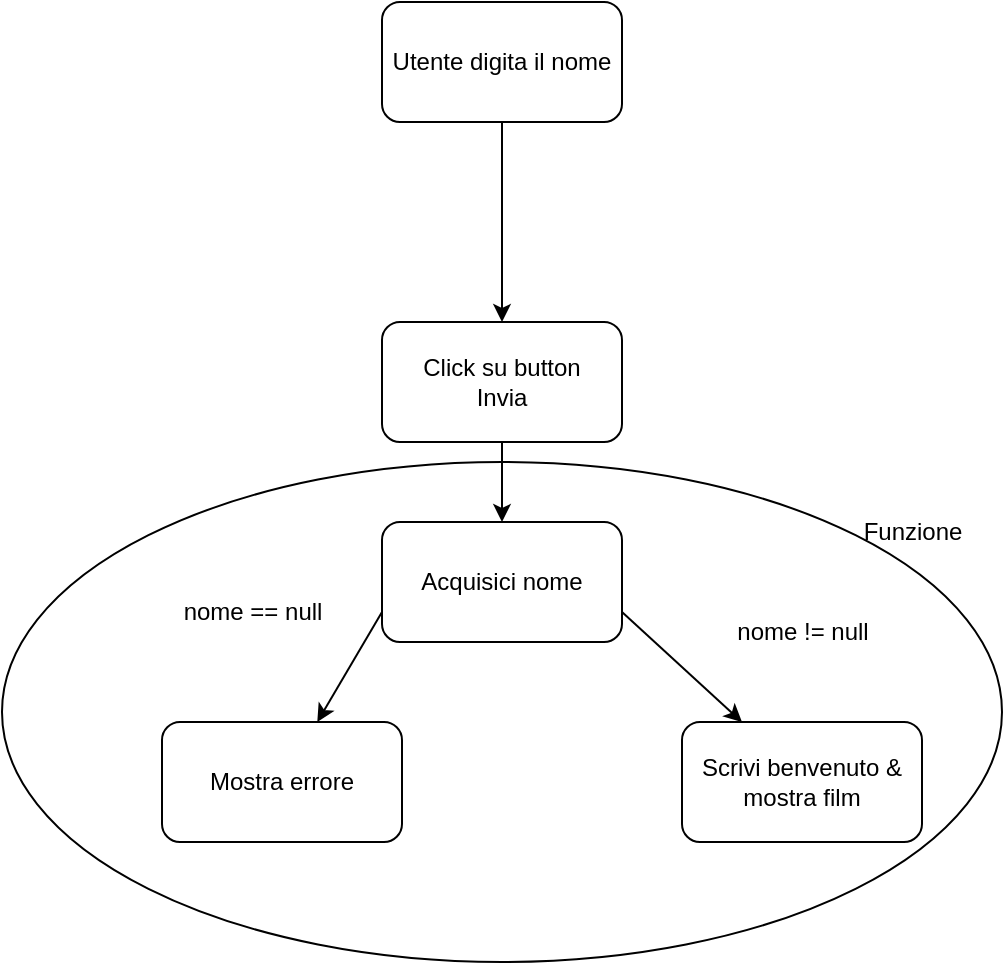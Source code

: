 <mxfile>
    <diagram id="OaN8yRckBE12eTAHF30J" name="Page-1">
        <mxGraphModel dx="1682" dy="568" grid="1" gridSize="10" guides="1" tooltips="1" connect="1" arrows="1" fold="1" page="1" pageScale="1" pageWidth="850" pageHeight="1100" math="0" shadow="0">
            <root>
                <mxCell id="0"/>
                <mxCell id="1" parent="0"/>
                <mxCell id="18" value="" style="ellipse;whiteSpace=wrap;html=1;" vertex="1" parent="1">
                    <mxGeometry x="-140" y="320" width="500" height="250" as="geometry"/>
                </mxCell>
                <mxCell id="2" value="Utente digita il nome" style="rounded=1;whiteSpace=wrap;html=1;" vertex="1" parent="1">
                    <mxGeometry x="50" y="90" width="120" height="60" as="geometry"/>
                </mxCell>
                <mxCell id="3" value="nome != null" style="text;html=1;align=center;verticalAlign=middle;resizable=0;points=[];autosize=1;strokeColor=none;fillColor=none;" vertex="1" parent="1">
                    <mxGeometry x="215" y="390" width="90" height="30" as="geometry"/>
                </mxCell>
                <mxCell id="4" value="" style="endArrow=classic;html=1;exitX=0.5;exitY=1;exitDx=0;exitDy=0;" edge="1" parent="1" source="2">
                    <mxGeometry width="50" height="50" relative="1" as="geometry">
                        <mxPoint x="70" y="280" as="sourcePoint"/>
                        <mxPoint x="110" y="250" as="targetPoint"/>
                    </mxGeometry>
                </mxCell>
                <mxCell id="5" value="Click su button&lt;br&gt;Invia" style="rounded=1;whiteSpace=wrap;html=1;" vertex="1" parent="1">
                    <mxGeometry x="50" y="250" width="120" height="60" as="geometry"/>
                </mxCell>
                <mxCell id="6" value="Scrivi benvenuto &amp;amp; mostra film" style="rounded=1;whiteSpace=wrap;html=1;" vertex="1" parent="1">
                    <mxGeometry x="200" y="450" width="120" height="60" as="geometry"/>
                </mxCell>
                <mxCell id="7" value="" style="endArrow=classic;html=1;exitX=0.5;exitY=1;exitDx=0;exitDy=0;entryX=0.5;entryY=0;entryDx=0;entryDy=0;" edge="1" parent="1" source="5" target="9">
                    <mxGeometry width="50" height="50" relative="1" as="geometry">
                        <mxPoint x="120" y="390" as="sourcePoint"/>
                        <mxPoint x="170" y="340" as="targetPoint"/>
                    </mxGeometry>
                </mxCell>
                <mxCell id="9" value="Acquisici nome" style="rounded=1;whiteSpace=wrap;html=1;" vertex="1" parent="1">
                    <mxGeometry x="50" y="350" width="120" height="60" as="geometry"/>
                </mxCell>
                <mxCell id="13" value="Funzione" style="text;html=1;align=center;verticalAlign=middle;resizable=0;points=[];autosize=1;strokeColor=none;fillColor=none;" vertex="1" parent="1">
                    <mxGeometry x="280" y="340" width="70" height="30" as="geometry"/>
                </mxCell>
                <mxCell id="16" value="" style="endArrow=classic;html=1;exitX=1;exitY=0.75;exitDx=0;exitDy=0;entryX=0.25;entryY=0;entryDx=0;entryDy=0;" edge="1" parent="1" source="9" target="6">
                    <mxGeometry width="50" height="50" relative="1" as="geometry">
                        <mxPoint x="180" y="520" as="sourcePoint"/>
                        <mxPoint x="230" y="470" as="targetPoint"/>
                    </mxGeometry>
                </mxCell>
                <mxCell id="19" value="Mostra errore" style="rounded=1;whiteSpace=wrap;html=1;" vertex="1" parent="1">
                    <mxGeometry x="-60" y="450" width="120" height="60" as="geometry"/>
                </mxCell>
                <mxCell id="21" value="" style="endArrow=classic;html=1;exitX=0;exitY=0.75;exitDx=0;exitDy=0;" edge="1" parent="1" source="9" target="19">
                    <mxGeometry width="50" height="50" relative="1" as="geometry">
                        <mxPoint x="-25" y="420" as="sourcePoint"/>
                        <mxPoint x="25" y="370" as="targetPoint"/>
                    </mxGeometry>
                </mxCell>
                <mxCell id="22" value="nome == null" style="text;html=1;align=center;verticalAlign=middle;resizable=0;points=[];autosize=1;strokeColor=none;fillColor=none;" vertex="1" parent="1">
                    <mxGeometry x="-60" y="380" width="90" height="30" as="geometry"/>
                </mxCell>
            </root>
        </mxGraphModel>
    </diagram>
</mxfile>
